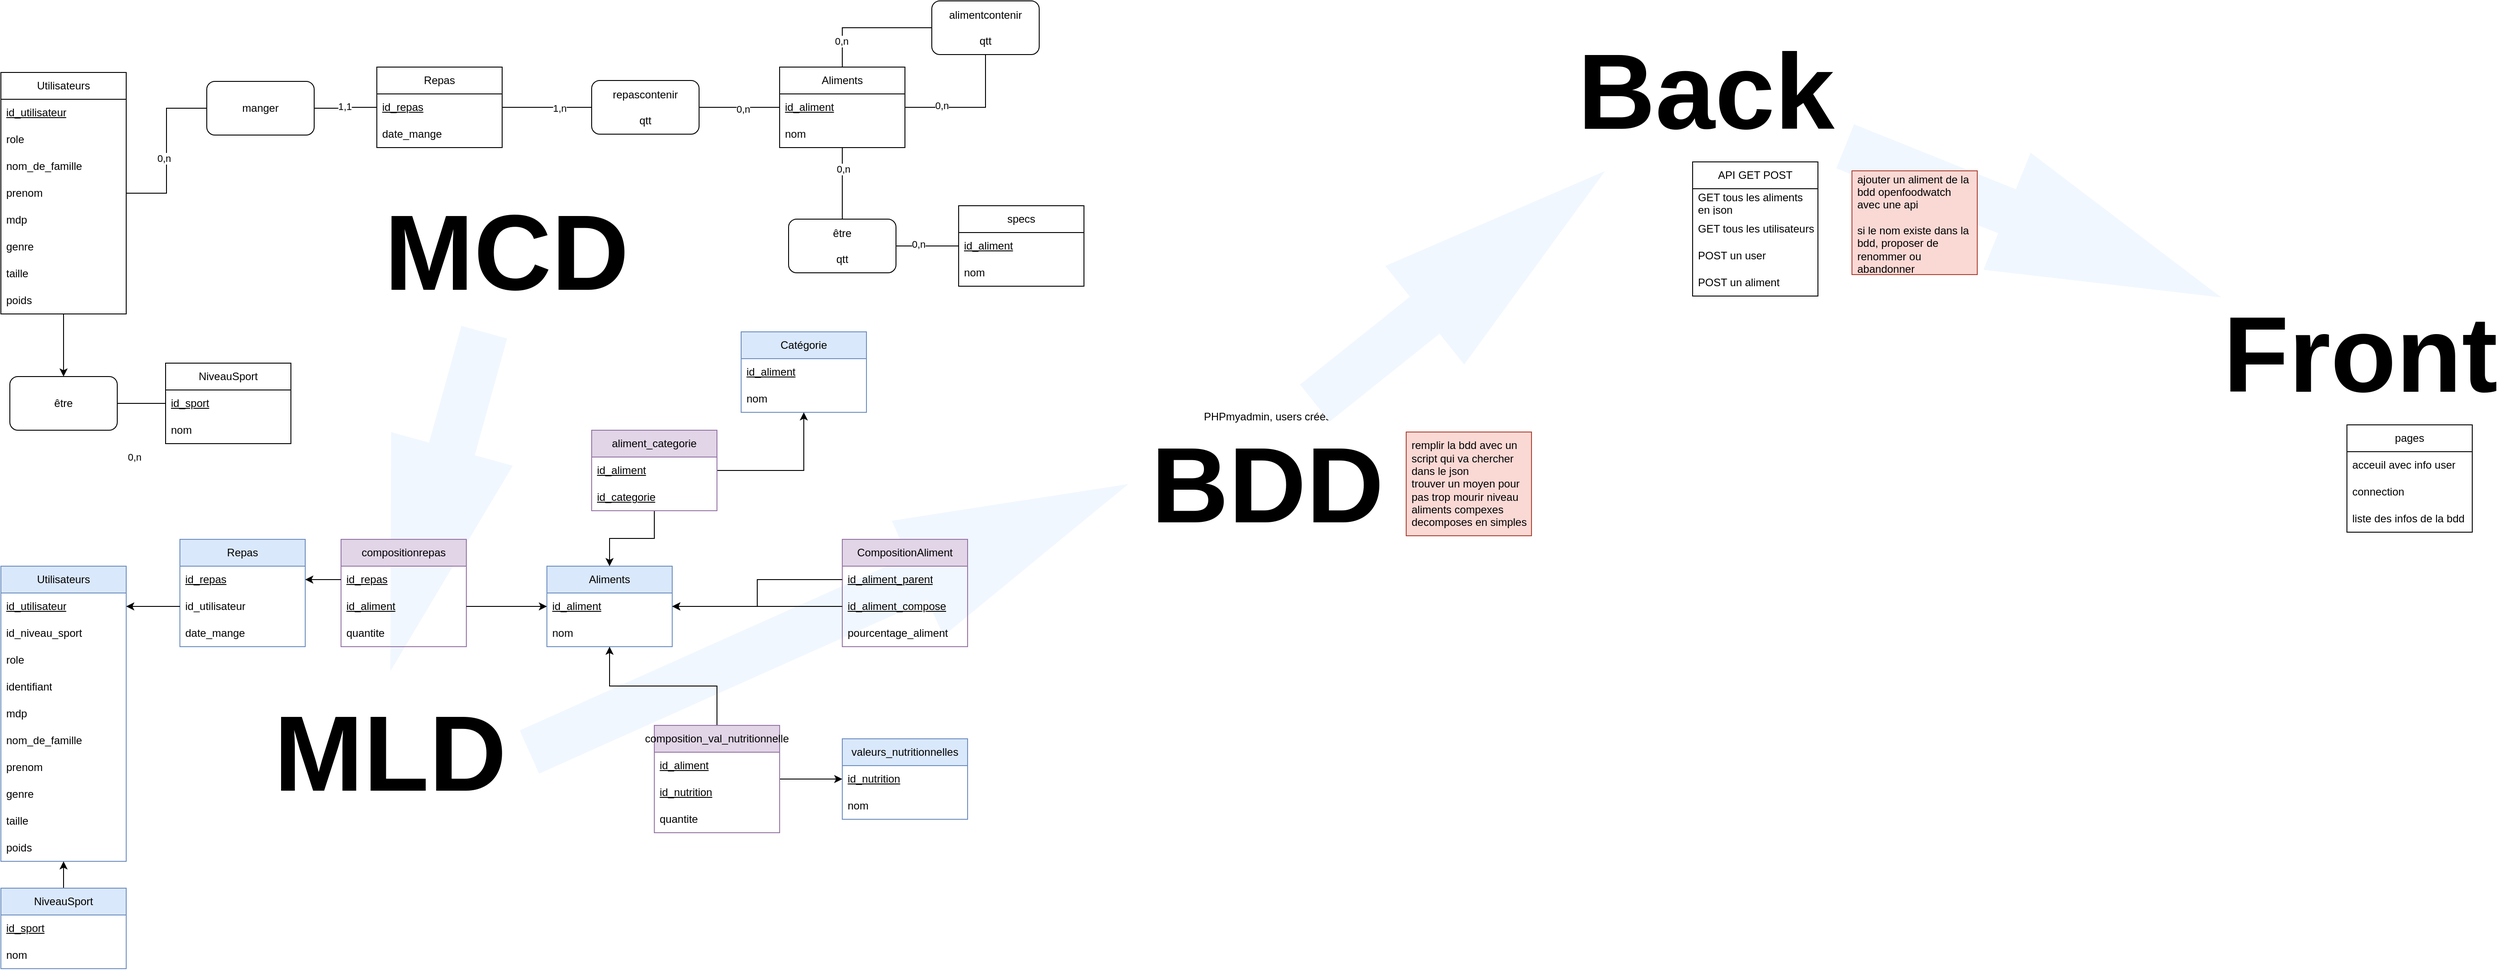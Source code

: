 <mxfile version="22.0.8" type="device">
  <diagram id="Z0xCGGKe95wPUNtXOjTv" name="Page-1">
    <mxGraphModel dx="4456" dy="3545" grid="1" gridSize="10" guides="1" tooltips="1" connect="1" arrows="1" fold="1" page="1" pageScale="1" pageWidth="827" pageHeight="1169" math="0" shadow="0">
      <root>
        <mxCell id="0" />
        <mxCell id="1" parent="0" />
        <mxCell id="43hOhWpeIWbEU6q7UN6R-8" value="" style="shape=flexArrow;endArrow=classic;html=1;rounded=0;width=52.941;endSize=85.635;fillColor=#F0F7FF;strokeColor=none;endWidth=87.128;" edge="1" parent="1" source="B8DAwCKZ7RdaNlvgtHEw-5" target="43hOhWpeIWbEU6q7UN6R-1">
          <mxGeometry width="50" height="50" relative="1" as="geometry">
            <mxPoint x="2230" y="-516" as="sourcePoint" />
            <mxPoint x="2555" y="-776" as="targetPoint" />
          </mxGeometry>
        </mxCell>
        <mxCell id="B8DAwCKZ7RdaNlvgtHEw-4" value="" style="shape=flexArrow;endArrow=classic;html=1;rounded=0;width=52.941;endSize=85.635;entryX=0;entryY=0.5;entryDx=0;entryDy=0;fillColor=#F0F7FF;strokeColor=none;endWidth=87.128;exitX=1;exitY=0.5;exitDx=0;exitDy=0;" parent="1" source="s5ShgJya0dwuhwNrG17C-187" target="B8DAwCKZ7RdaNlvgtHEw-1" edge="1">
          <mxGeometry width="50" height="50" relative="1" as="geometry">
            <mxPoint x="845" y="-530" as="sourcePoint" />
            <mxPoint x="740" y="-150" as="targetPoint" />
          </mxGeometry>
        </mxCell>
        <mxCell id="B8DAwCKZ7RdaNlvgtHEw-3" value="" style="shape=flexArrow;endArrow=classic;html=1;rounded=0;width=52.941;endSize=85.635;entryX=0.5;entryY=0;entryDx=0;entryDy=0;fillColor=#F0F7FF;strokeColor=none;endWidth=87.128;" parent="1" source="s5ShgJya0dwuhwNrG17C-185" target="s5ShgJya0dwuhwNrG17C-187" edge="1">
          <mxGeometry width="50" height="50" relative="1" as="geometry">
            <mxPoint x="1000" y="-630" as="sourcePoint" />
            <mxPoint x="1050" y="-680" as="targetPoint" />
          </mxGeometry>
        </mxCell>
        <mxCell id="s5ShgJya0dwuhwNrG17C-5" value="Aliments" style="swimlane;fontStyle=0;childLayout=stackLayout;horizontal=1;startSize=30;horizontalStack=0;resizeParent=1;resizeParentMax=0;resizeLast=0;collapsible=1;marginBottom=0;whiteSpace=wrap;html=1;fillColor=#dae8fc;strokeColor=#6c8ebf;" parent="1" vertex="1">
          <mxGeometry x="610" y="-508" width="140" height="90" as="geometry" />
        </mxCell>
        <mxCell id="s5ShgJya0dwuhwNrG17C-6" value="id_aliment" style="text;strokeColor=none;fillColor=none;align=left;verticalAlign=middle;spacingLeft=4;spacingRight=4;overflow=hidden;points=[[0,0.5],[1,0.5]];portConstraint=eastwest;rotatable=0;whiteSpace=wrap;html=1;fontStyle=4" parent="s5ShgJya0dwuhwNrG17C-5" vertex="1">
          <mxGeometry y="30" width="140" height="30" as="geometry" />
        </mxCell>
        <mxCell id="s5ShgJya0dwuhwNrG17C-9" value="nom" style="text;strokeColor=none;fillColor=none;align=left;verticalAlign=middle;spacingLeft=4;spacingRight=4;overflow=hidden;points=[[0,0.5],[1,0.5]];portConstraint=eastwest;rotatable=0;whiteSpace=wrap;html=1;" parent="s5ShgJya0dwuhwNrG17C-5" vertex="1">
          <mxGeometry y="60" width="140" height="30" as="geometry" />
        </mxCell>
        <mxCell id="s5ShgJya0dwuhwNrG17C-19" value="Utilisateurs" style="swimlane;fontStyle=0;childLayout=stackLayout;horizontal=1;startSize=30;horizontalStack=0;resizeParent=1;resizeParentMax=0;resizeLast=0;collapsible=1;marginBottom=0;whiteSpace=wrap;html=1;fillColor=#dae8fc;strokeColor=#6c8ebf;" parent="1" vertex="1">
          <mxGeometry y="-508" width="140" height="330" as="geometry" />
        </mxCell>
        <mxCell id="s5ShgJya0dwuhwNrG17C-20" value="id_utilisateur" style="text;strokeColor=none;fillColor=none;align=left;verticalAlign=middle;spacingLeft=4;spacingRight=4;overflow=hidden;points=[[0,0.5],[1,0.5]];portConstraint=eastwest;rotatable=0;whiteSpace=wrap;html=1;fontStyle=4" parent="s5ShgJya0dwuhwNrG17C-19" vertex="1">
          <mxGeometry y="30" width="140" height="30" as="geometry" />
        </mxCell>
        <mxCell id="s5ShgJya0dwuhwNrG17C-21" value="id_niveau_sport" style="text;strokeColor=none;fillColor=none;align=left;verticalAlign=middle;spacingLeft=4;spacingRight=4;overflow=hidden;points=[[0,0.5],[1,0.5]];portConstraint=eastwest;rotatable=0;whiteSpace=wrap;html=1;fontStyle=0" parent="s5ShgJya0dwuhwNrG17C-19" vertex="1">
          <mxGeometry y="60" width="140" height="30" as="geometry" />
        </mxCell>
        <mxCell id="B8DAwCKZ7RdaNlvgtHEw-14" value="role" style="text;strokeColor=none;fillColor=none;align=left;verticalAlign=middle;spacingLeft=4;spacingRight=4;overflow=hidden;points=[[0,0.5],[1,0.5]];portConstraint=eastwest;rotatable=0;whiteSpace=wrap;html=1;fontStyle=0" parent="s5ShgJya0dwuhwNrG17C-19" vertex="1">
          <mxGeometry y="90" width="140" height="30" as="geometry" />
        </mxCell>
        <mxCell id="B8DAwCKZ7RdaNlvgtHEw-15" value="identifiant" style="text;strokeColor=none;fillColor=none;align=left;verticalAlign=middle;spacingLeft=4;spacingRight=4;overflow=hidden;points=[[0,0.5],[1,0.5]];portConstraint=eastwest;rotatable=0;whiteSpace=wrap;html=1;fontStyle=0" parent="s5ShgJya0dwuhwNrG17C-19" vertex="1">
          <mxGeometry y="120" width="140" height="30" as="geometry" />
        </mxCell>
        <mxCell id="s5ShgJya0dwuhwNrG17C-24" value="mdp" style="text;strokeColor=none;fillColor=none;align=left;verticalAlign=middle;spacingLeft=4;spacingRight=4;overflow=hidden;points=[[0,0.5],[1,0.5]];portConstraint=eastwest;rotatable=0;whiteSpace=wrap;html=1;fontStyle=0" parent="s5ShgJya0dwuhwNrG17C-19" vertex="1">
          <mxGeometry y="150" width="140" height="30" as="geometry" />
        </mxCell>
        <mxCell id="s5ShgJya0dwuhwNrG17C-22" value="nom_de_famille" style="text;strokeColor=none;fillColor=none;align=left;verticalAlign=middle;spacingLeft=4;spacingRight=4;overflow=hidden;points=[[0,0.5],[1,0.5]];portConstraint=eastwest;rotatable=0;whiteSpace=wrap;html=1;fontStyle=0" parent="s5ShgJya0dwuhwNrG17C-19" vertex="1">
          <mxGeometry y="180" width="140" height="30" as="geometry" />
        </mxCell>
        <mxCell id="s5ShgJya0dwuhwNrG17C-23" value="prenom" style="text;strokeColor=none;fillColor=none;align=left;verticalAlign=middle;spacingLeft=4;spacingRight=4;overflow=hidden;points=[[0,0.5],[1,0.5]];portConstraint=eastwest;rotatable=0;whiteSpace=wrap;html=1;fontStyle=0" parent="s5ShgJya0dwuhwNrG17C-19" vertex="1">
          <mxGeometry y="210" width="140" height="30" as="geometry" />
        </mxCell>
        <mxCell id="s5ShgJya0dwuhwNrG17C-25" value="genre" style="text;strokeColor=none;fillColor=none;align=left;verticalAlign=middle;spacingLeft=4;spacingRight=4;overflow=hidden;points=[[0,0.5],[1,0.5]];portConstraint=eastwest;rotatable=0;whiteSpace=wrap;html=1;fontStyle=0" parent="s5ShgJya0dwuhwNrG17C-19" vertex="1">
          <mxGeometry y="240" width="140" height="30" as="geometry" />
        </mxCell>
        <mxCell id="s5ShgJya0dwuhwNrG17C-26" value="taille" style="text;strokeColor=none;fillColor=none;align=left;verticalAlign=middle;spacingLeft=4;spacingRight=4;overflow=hidden;points=[[0,0.5],[1,0.5]];portConstraint=eastwest;rotatable=0;whiteSpace=wrap;html=1;fontStyle=0" parent="s5ShgJya0dwuhwNrG17C-19" vertex="1">
          <mxGeometry y="270" width="140" height="30" as="geometry" />
        </mxCell>
        <mxCell id="s5ShgJya0dwuhwNrG17C-27" value="poids" style="text;strokeColor=none;fillColor=none;align=left;verticalAlign=middle;spacingLeft=4;spacingRight=4;overflow=hidden;points=[[0,0.5],[1,0.5]];portConstraint=eastwest;rotatable=0;whiteSpace=wrap;html=1;fontStyle=0" parent="s5ShgJya0dwuhwNrG17C-19" vertex="1">
          <mxGeometry y="300" width="140" height="30" as="geometry" />
        </mxCell>
        <mxCell id="s5ShgJya0dwuhwNrG17C-29" value="CompositionAliment" style="swimlane;fontStyle=0;childLayout=stackLayout;horizontal=1;startSize=30;horizontalStack=0;resizeParent=1;resizeParentMax=0;resizeLast=0;collapsible=1;marginBottom=0;whiteSpace=wrap;html=1;fillColor=#e1d5e7;strokeColor=#9673a6;" parent="1" vertex="1">
          <mxGeometry x="940" y="-538" width="140" height="120" as="geometry" />
        </mxCell>
        <mxCell id="s5ShgJya0dwuhwNrG17C-30" value="id_aliment_parent" style="text;strokeColor=none;fillColor=none;align=left;verticalAlign=middle;spacingLeft=4;spacingRight=4;overflow=hidden;points=[[0,0.5],[1,0.5]];portConstraint=eastwest;rotatable=0;whiteSpace=wrap;html=1;fontStyle=4" parent="s5ShgJya0dwuhwNrG17C-29" vertex="1">
          <mxGeometry y="30" width="140" height="30" as="geometry" />
        </mxCell>
        <mxCell id="s5ShgJya0dwuhwNrG17C-31" value="id_aliment_compose" style="text;strokeColor=none;fillColor=none;align=left;verticalAlign=middle;spacingLeft=4;spacingRight=4;overflow=hidden;points=[[0,0.5],[1,0.5]];portConstraint=eastwest;rotatable=0;whiteSpace=wrap;html=1;fontStyle=4" parent="s5ShgJya0dwuhwNrG17C-29" vertex="1">
          <mxGeometry y="60" width="140" height="30" as="geometry" />
        </mxCell>
        <mxCell id="s5ShgJya0dwuhwNrG17C-32" value="pourcentage_aliment" style="text;strokeColor=none;fillColor=none;align=left;verticalAlign=middle;spacingLeft=4;spacingRight=4;overflow=hidden;points=[[0,0.5],[1,0.5]];portConstraint=eastwest;rotatable=0;whiteSpace=wrap;html=1;fontStyle=0" parent="s5ShgJya0dwuhwNrG17C-29" vertex="1">
          <mxGeometry y="90" width="140" height="30" as="geometry" />
        </mxCell>
        <mxCell id="s5ShgJya0dwuhwNrG17C-33" style="edgeStyle=orthogonalEdgeStyle;rounded=0;orthogonalLoop=1;jettySize=auto;html=1;" parent="1" source="s5ShgJya0dwuhwNrG17C-31" target="s5ShgJya0dwuhwNrG17C-6" edge="1">
          <mxGeometry relative="1" as="geometry" />
        </mxCell>
        <mxCell id="s5ShgJya0dwuhwNrG17C-34" style="edgeStyle=orthogonalEdgeStyle;rounded=0;orthogonalLoop=1;jettySize=auto;html=1;" parent="1" source="s5ShgJya0dwuhwNrG17C-30" target="s5ShgJya0dwuhwNrG17C-6" edge="1">
          <mxGeometry relative="1" as="geometry" />
        </mxCell>
        <mxCell id="s5ShgJya0dwuhwNrG17C-35" value="Repas" style="swimlane;fontStyle=0;childLayout=stackLayout;horizontal=1;startSize=30;horizontalStack=0;resizeParent=1;resizeParentMax=0;resizeLast=0;collapsible=1;marginBottom=0;whiteSpace=wrap;html=1;fillColor=#dae8fc;strokeColor=#6c8ebf;" parent="1" vertex="1">
          <mxGeometry x="200" y="-538" width="140" height="120" as="geometry" />
        </mxCell>
        <mxCell id="s5ShgJya0dwuhwNrG17C-36" value="id_repas" style="text;strokeColor=none;fillColor=none;align=left;verticalAlign=middle;spacingLeft=4;spacingRight=4;overflow=hidden;points=[[0,0.5],[1,0.5]];portConstraint=eastwest;rotatable=0;whiteSpace=wrap;html=1;fontStyle=4" parent="s5ShgJya0dwuhwNrG17C-35" vertex="1">
          <mxGeometry y="30" width="140" height="30" as="geometry" />
        </mxCell>
        <mxCell id="s5ShgJya0dwuhwNrG17C-37" value="id_utilisateur" style="text;strokeColor=none;fillColor=none;align=left;verticalAlign=middle;spacingLeft=4;spacingRight=4;overflow=hidden;points=[[0,0.5],[1,0.5]];portConstraint=eastwest;rotatable=0;whiteSpace=wrap;html=1;fontStyle=0" parent="s5ShgJya0dwuhwNrG17C-35" vertex="1">
          <mxGeometry y="60" width="140" height="30" as="geometry" />
        </mxCell>
        <mxCell id="s5ShgJya0dwuhwNrG17C-38" value="date_mange" style="text;strokeColor=none;fillColor=none;align=left;verticalAlign=middle;spacingLeft=4;spacingRight=4;overflow=hidden;points=[[0,0.5],[1,0.5]];portConstraint=eastwest;rotatable=0;whiteSpace=wrap;html=1;fontStyle=0" parent="s5ShgJya0dwuhwNrG17C-35" vertex="1">
          <mxGeometry y="90" width="140" height="30" as="geometry" />
        </mxCell>
        <mxCell id="s5ShgJya0dwuhwNrG17C-40" style="edgeStyle=orthogonalEdgeStyle;rounded=0;orthogonalLoop=1;jettySize=auto;html=1;" parent="1" source="s5ShgJya0dwuhwNrG17C-37" target="s5ShgJya0dwuhwNrG17C-20" edge="1">
          <mxGeometry relative="1" as="geometry" />
        </mxCell>
        <mxCell id="s5ShgJya0dwuhwNrG17C-41" value="compositionrepas" style="swimlane;fontStyle=0;childLayout=stackLayout;horizontal=1;startSize=30;horizontalStack=0;resizeParent=1;resizeParentMax=0;resizeLast=0;collapsible=1;marginBottom=0;whiteSpace=wrap;html=1;fillColor=#e1d5e7;strokeColor=#9673a6;" parent="1" vertex="1">
          <mxGeometry x="380" y="-538" width="140" height="120" as="geometry" />
        </mxCell>
        <mxCell id="s5ShgJya0dwuhwNrG17C-42" value="id_repas" style="text;strokeColor=none;fillColor=none;align=left;verticalAlign=middle;spacingLeft=4;spacingRight=4;overflow=hidden;points=[[0,0.5],[1,0.5]];portConstraint=eastwest;rotatable=0;whiteSpace=wrap;html=1;fontStyle=4" parent="s5ShgJya0dwuhwNrG17C-41" vertex="1">
          <mxGeometry y="30" width="140" height="30" as="geometry" />
        </mxCell>
        <mxCell id="s5ShgJya0dwuhwNrG17C-43" value="id_aliment" style="text;strokeColor=none;fillColor=none;align=left;verticalAlign=middle;spacingLeft=4;spacingRight=4;overflow=hidden;points=[[0,0.5],[1,0.5]];portConstraint=eastwest;rotatable=0;whiteSpace=wrap;html=1;fontStyle=4" parent="s5ShgJya0dwuhwNrG17C-41" vertex="1">
          <mxGeometry y="60" width="140" height="30" as="geometry" />
        </mxCell>
        <mxCell id="s5ShgJya0dwuhwNrG17C-44" value="quantite" style="text;strokeColor=none;fillColor=none;align=left;verticalAlign=middle;spacingLeft=4;spacingRight=4;overflow=hidden;points=[[0,0.5],[1,0.5]];portConstraint=eastwest;rotatable=0;whiteSpace=wrap;html=1;fontStyle=0" parent="s5ShgJya0dwuhwNrG17C-41" vertex="1">
          <mxGeometry y="90" width="140" height="30" as="geometry" />
        </mxCell>
        <mxCell id="s5ShgJya0dwuhwNrG17C-45" style="edgeStyle=orthogonalEdgeStyle;rounded=0;orthogonalLoop=1;jettySize=auto;html=1;" parent="1" source="s5ShgJya0dwuhwNrG17C-42" target="s5ShgJya0dwuhwNrG17C-36" edge="1">
          <mxGeometry relative="1" as="geometry" />
        </mxCell>
        <mxCell id="s5ShgJya0dwuhwNrG17C-46" style="edgeStyle=orthogonalEdgeStyle;rounded=0;orthogonalLoop=1;jettySize=auto;html=1;" parent="1" source="s5ShgJya0dwuhwNrG17C-43" target="s5ShgJya0dwuhwNrG17C-6" edge="1">
          <mxGeometry relative="1" as="geometry" />
        </mxCell>
        <mxCell id="s5ShgJya0dwuhwNrG17C-201" style="edgeStyle=orthogonalEdgeStyle;rounded=0;orthogonalLoop=1;jettySize=auto;html=1;endArrow=none;endFill=0;" parent="1" source="s5ShgJya0dwuhwNrG17C-222" target="s5ShgJya0dwuhwNrG17C-200" edge="1">
          <mxGeometry relative="1" as="geometry">
            <mxPoint x="730" y="-681" as="sourcePoint" />
          </mxGeometry>
        </mxCell>
        <mxCell id="s5ShgJya0dwuhwNrG17C-205" value="0,n" style="edgeLabel;html=1;align=center;verticalAlign=middle;resizable=0;points=[];" parent="s5ShgJya0dwuhwNrG17C-201" vertex="1" connectable="0">
          <mxGeometry x="-0.417" y="1" relative="1" as="geometry">
            <mxPoint as="offset" />
          </mxGeometry>
        </mxCell>
        <mxCell id="s5ShgJya0dwuhwNrG17C-173" style="edgeStyle=orthogonalEdgeStyle;rounded=0;orthogonalLoop=1;jettySize=auto;html=1;endArrow=none;endFill=0;" parent="1" source="s5ShgJya0dwuhwNrG17C-137" target="s5ShgJya0dwuhwNrG17C-170" edge="1">
          <mxGeometry relative="1" as="geometry" />
        </mxCell>
        <mxCell id="s5ShgJya0dwuhwNrG17C-175" value="0,n" style="edgeLabel;html=1;align=center;verticalAlign=middle;resizable=0;points=[];" parent="s5ShgJya0dwuhwNrG17C-173" vertex="1" connectable="0">
          <mxGeometry x="-0.086" y="3" relative="1" as="geometry">
            <mxPoint as="offset" />
          </mxGeometry>
        </mxCell>
        <mxCell id="s5ShgJya0dwuhwNrG17C-288" style="edgeStyle=orthogonalEdgeStyle;rounded=0;orthogonalLoop=1;jettySize=auto;html=1;" parent="1" source="s5ShgJya0dwuhwNrG17C-137" target="s5ShgJya0dwuhwNrG17C-271" edge="1">
          <mxGeometry relative="1" as="geometry" />
        </mxCell>
        <mxCell id="s5ShgJya0dwuhwNrG17C-137" value="Utilisateurs" style="swimlane;fontStyle=0;childLayout=stackLayout;horizontal=1;startSize=30;horizontalStack=0;resizeParent=1;resizeParentMax=0;resizeLast=0;collapsible=1;marginBottom=0;whiteSpace=wrap;html=1;" parent="1" vertex="1">
          <mxGeometry y="-1060" width="140" height="270" as="geometry" />
        </mxCell>
        <mxCell id="s5ShgJya0dwuhwNrG17C-138" value="id_utilisateur" style="text;strokeColor=none;fillColor=none;align=left;verticalAlign=middle;spacingLeft=4;spacingRight=4;overflow=hidden;points=[[0,0.5],[1,0.5]];portConstraint=eastwest;rotatable=0;whiteSpace=wrap;html=1;fontStyle=4" parent="s5ShgJya0dwuhwNrG17C-137" vertex="1">
          <mxGeometry y="30" width="140" height="30" as="geometry" />
        </mxCell>
        <mxCell id="s5ShgJya0dwuhwNrG17C-139" value="role" style="text;strokeColor=none;fillColor=none;align=left;verticalAlign=middle;spacingLeft=4;spacingRight=4;overflow=hidden;points=[[0,0.5],[1,0.5]];portConstraint=eastwest;rotatable=0;whiteSpace=wrap;html=1;fontStyle=0" parent="s5ShgJya0dwuhwNrG17C-137" vertex="1">
          <mxGeometry y="60" width="140" height="30" as="geometry" />
        </mxCell>
        <mxCell id="s5ShgJya0dwuhwNrG17C-140" value="nom_de_famille" style="text;strokeColor=none;fillColor=none;align=left;verticalAlign=middle;spacingLeft=4;spacingRight=4;overflow=hidden;points=[[0,0.5],[1,0.5]];portConstraint=eastwest;rotatable=0;whiteSpace=wrap;html=1;fontStyle=0" parent="s5ShgJya0dwuhwNrG17C-137" vertex="1">
          <mxGeometry y="90" width="140" height="30" as="geometry" />
        </mxCell>
        <mxCell id="s5ShgJya0dwuhwNrG17C-141" value="prenom" style="text;strokeColor=none;fillColor=none;align=left;verticalAlign=middle;spacingLeft=4;spacingRight=4;overflow=hidden;points=[[0,0.5],[1,0.5]];portConstraint=eastwest;rotatable=0;whiteSpace=wrap;html=1;fontStyle=0" parent="s5ShgJya0dwuhwNrG17C-137" vertex="1">
          <mxGeometry y="120" width="140" height="30" as="geometry" />
        </mxCell>
        <mxCell id="s5ShgJya0dwuhwNrG17C-142" value="mdp" style="text;strokeColor=none;fillColor=none;align=left;verticalAlign=middle;spacingLeft=4;spacingRight=4;overflow=hidden;points=[[0,0.5],[1,0.5]];portConstraint=eastwest;rotatable=0;whiteSpace=wrap;html=1;fontStyle=0" parent="s5ShgJya0dwuhwNrG17C-137" vertex="1">
          <mxGeometry y="150" width="140" height="30" as="geometry" />
        </mxCell>
        <mxCell id="s5ShgJya0dwuhwNrG17C-143" value="genre" style="text;strokeColor=none;fillColor=none;align=left;verticalAlign=middle;spacingLeft=4;spacingRight=4;overflow=hidden;points=[[0,0.5],[1,0.5]];portConstraint=eastwest;rotatable=0;whiteSpace=wrap;html=1;fontStyle=0" parent="s5ShgJya0dwuhwNrG17C-137" vertex="1">
          <mxGeometry y="180" width="140" height="30" as="geometry" />
        </mxCell>
        <mxCell id="s5ShgJya0dwuhwNrG17C-144" value="taille" style="text;strokeColor=none;fillColor=none;align=left;verticalAlign=middle;spacingLeft=4;spacingRight=4;overflow=hidden;points=[[0,0.5],[1,0.5]];portConstraint=eastwest;rotatable=0;whiteSpace=wrap;html=1;fontStyle=0" parent="s5ShgJya0dwuhwNrG17C-137" vertex="1">
          <mxGeometry y="210" width="140" height="30" as="geometry" />
        </mxCell>
        <mxCell id="s5ShgJya0dwuhwNrG17C-145" value="poids" style="text;strokeColor=none;fillColor=none;align=left;verticalAlign=middle;spacingLeft=4;spacingRight=4;overflow=hidden;points=[[0,0.5],[1,0.5]];portConstraint=eastwest;rotatable=0;whiteSpace=wrap;html=1;fontStyle=0" parent="s5ShgJya0dwuhwNrG17C-137" vertex="1">
          <mxGeometry y="240" width="140" height="30" as="geometry" />
        </mxCell>
        <mxCell id="s5ShgJya0dwuhwNrG17C-181" style="edgeStyle=orthogonalEdgeStyle;rounded=0;orthogonalLoop=1;jettySize=auto;html=1;endArrow=none;endFill=0;" parent="1" source="s5ShgJya0dwuhwNrG17C-153" target="s5ShgJya0dwuhwNrG17C-164" edge="1">
          <mxGeometry relative="1" as="geometry" />
        </mxCell>
        <mxCell id="s5ShgJya0dwuhwNrG17C-182" value="1,n" style="edgeLabel;html=1;align=center;verticalAlign=middle;resizable=0;points=[];" parent="s5ShgJya0dwuhwNrG17C-181" vertex="1" connectable="0">
          <mxGeometry x="0.266" y="-1" relative="1" as="geometry">
            <mxPoint as="offset" />
          </mxGeometry>
        </mxCell>
        <mxCell id="s5ShgJya0dwuhwNrG17C-153" value="Repas" style="swimlane;fontStyle=0;childLayout=stackLayout;horizontal=1;startSize=30;horizontalStack=0;resizeParent=1;resizeParentMax=0;resizeLast=0;collapsible=1;marginBottom=0;whiteSpace=wrap;html=1;" parent="1" vertex="1">
          <mxGeometry x="420" y="-1066" width="140" height="90" as="geometry" />
        </mxCell>
        <mxCell id="s5ShgJya0dwuhwNrG17C-154" value="id_repas" style="text;strokeColor=none;fillColor=none;align=left;verticalAlign=middle;spacingLeft=4;spacingRight=4;overflow=hidden;points=[[0,0.5],[1,0.5]];portConstraint=eastwest;rotatable=0;whiteSpace=wrap;html=1;fontStyle=4" parent="s5ShgJya0dwuhwNrG17C-153" vertex="1">
          <mxGeometry y="30" width="140" height="30" as="geometry" />
        </mxCell>
        <mxCell id="s5ShgJya0dwuhwNrG17C-156" value="date_mange" style="text;strokeColor=none;fillColor=none;align=left;verticalAlign=middle;spacingLeft=4;spacingRight=4;overflow=hidden;points=[[0,0.5],[1,0.5]];portConstraint=eastwest;rotatable=0;whiteSpace=wrap;html=1;fontStyle=0" parent="s5ShgJya0dwuhwNrG17C-153" vertex="1">
          <mxGeometry y="60" width="140" height="30" as="geometry" />
        </mxCell>
        <mxCell id="s5ShgJya0dwuhwNrG17C-225" style="edgeStyle=orthogonalEdgeStyle;rounded=0;orthogonalLoop=1;jettySize=auto;html=1;endArrow=none;endFill=0;" parent="1" source="s5ShgJya0dwuhwNrG17C-164" target="s5ShgJya0dwuhwNrG17C-222" edge="1">
          <mxGeometry relative="1" as="geometry">
            <mxPoint x="900" y="-1021" as="targetPoint" />
          </mxGeometry>
        </mxCell>
        <mxCell id="s5ShgJya0dwuhwNrG17C-226" value="0,n" style="edgeLabel;html=1;align=center;verticalAlign=middle;resizable=0;points=[];" parent="s5ShgJya0dwuhwNrG17C-225" vertex="1" connectable="0">
          <mxGeometry x="0.084" y="-2" relative="1" as="geometry">
            <mxPoint as="offset" />
          </mxGeometry>
        </mxCell>
        <mxCell id="s5ShgJya0dwuhwNrG17C-164" value="repascontenir&lt;br&gt;&lt;br&gt;qtt" style="rounded=1;whiteSpace=wrap;html=1;" parent="1" vertex="1">
          <mxGeometry x="660" y="-1051" width="120" height="60" as="geometry" />
        </mxCell>
        <mxCell id="s5ShgJya0dwuhwNrG17C-174" style="edgeStyle=orthogonalEdgeStyle;rounded=0;orthogonalLoop=1;jettySize=auto;html=1;endArrow=none;endFill=0;" parent="1" source="s5ShgJya0dwuhwNrG17C-170" target="s5ShgJya0dwuhwNrG17C-153" edge="1">
          <mxGeometry relative="1" as="geometry" />
        </mxCell>
        <mxCell id="s5ShgJya0dwuhwNrG17C-176" value="1,1" style="edgeLabel;html=1;align=center;verticalAlign=middle;resizable=0;points=[];" parent="s5ShgJya0dwuhwNrG17C-174" vertex="1" connectable="0">
          <mxGeometry x="-0.051" y="2" relative="1" as="geometry">
            <mxPoint as="offset" />
          </mxGeometry>
        </mxCell>
        <mxCell id="s5ShgJya0dwuhwNrG17C-170" value="manger" style="rounded=1;whiteSpace=wrap;html=1;" parent="1" vertex="1">
          <mxGeometry x="230" y="-1050" width="120" height="60" as="geometry" />
        </mxCell>
        <mxCell id="s5ShgJya0dwuhwNrG17C-185" value="&lt;b&gt;&lt;font style=&quot;font-size: 120px;&quot;&gt;MCD&lt;/font&gt;&lt;/b&gt;" style="text;html=1;strokeColor=none;fillColor=none;align=center;verticalAlign=middle;whiteSpace=wrap;rounded=0;" parent="1" vertex="1">
          <mxGeometry x="410" y="-950" width="310" height="180" as="geometry" />
        </mxCell>
        <mxCell id="s5ShgJya0dwuhwNrG17C-187" value="&lt;b&gt;&lt;font style=&quot;font-size: 120px;&quot;&gt;MLD&lt;/font&gt;&lt;/b&gt;" style="text;html=1;strokeColor=none;fillColor=none;align=center;verticalAlign=middle;whiteSpace=wrap;rounded=0;" parent="1" vertex="1">
          <mxGeometry x="280" y="-390" width="310" height="180" as="geometry" />
        </mxCell>
        <mxCell id="s5ShgJya0dwuhwNrG17C-194" value="specs" style="swimlane;fontStyle=0;childLayout=stackLayout;horizontal=1;startSize=30;horizontalStack=0;resizeParent=1;resizeParentMax=0;resizeLast=0;collapsible=1;marginBottom=0;whiteSpace=wrap;html=1;" parent="1" vertex="1">
          <mxGeometry x="1070" y="-911" width="140" height="90" as="geometry" />
        </mxCell>
        <mxCell id="s5ShgJya0dwuhwNrG17C-195" value="id_aliment" style="text;strokeColor=none;fillColor=none;align=left;verticalAlign=middle;spacingLeft=4;spacingRight=4;overflow=hidden;points=[[0,0.5],[1,0.5]];portConstraint=eastwest;rotatable=0;whiteSpace=wrap;html=1;fontStyle=4" parent="s5ShgJya0dwuhwNrG17C-194" vertex="1">
          <mxGeometry y="30" width="140" height="30" as="geometry" />
        </mxCell>
        <mxCell id="s5ShgJya0dwuhwNrG17C-196" value="nom" style="text;strokeColor=none;fillColor=none;align=left;verticalAlign=middle;spacingLeft=4;spacingRight=4;overflow=hidden;points=[[0,0.5],[1,0.5]];portConstraint=eastwest;rotatable=0;whiteSpace=wrap;html=1;" parent="s5ShgJya0dwuhwNrG17C-194" vertex="1">
          <mxGeometry y="60" width="140" height="30" as="geometry" />
        </mxCell>
        <mxCell id="s5ShgJya0dwuhwNrG17C-203" style="edgeStyle=orthogonalEdgeStyle;rounded=0;orthogonalLoop=1;jettySize=auto;html=1;endArrow=none;endFill=0;" parent="1" source="s5ShgJya0dwuhwNrG17C-200" target="s5ShgJya0dwuhwNrG17C-194" edge="1">
          <mxGeometry relative="1" as="geometry" />
        </mxCell>
        <mxCell id="s5ShgJya0dwuhwNrG17C-204" value="0,n" style="edgeLabel;html=1;align=center;verticalAlign=middle;resizable=0;points=[];" parent="s5ShgJya0dwuhwNrG17C-203" vertex="1" connectable="0">
          <mxGeometry x="-0.296" y="2" relative="1" as="geometry">
            <mxPoint as="offset" />
          </mxGeometry>
        </mxCell>
        <mxCell id="s5ShgJya0dwuhwNrG17C-200" value="être&lt;br&gt;&lt;br&gt;qtt" style="rounded=1;whiteSpace=wrap;html=1;" parent="1" vertex="1">
          <mxGeometry x="880" y="-896" width="120" height="60" as="geometry" />
        </mxCell>
        <mxCell id="s5ShgJya0dwuhwNrG17C-206" style="edgeStyle=orthogonalEdgeStyle;rounded=0;orthogonalLoop=1;jettySize=auto;html=1;endArrow=none;endFill=0;" parent="1" source="s5ShgJya0dwuhwNrG17C-222" target="s5ShgJya0dwuhwNrG17C-215" edge="1">
          <mxGeometry relative="1" as="geometry" />
        </mxCell>
        <mxCell id="s5ShgJya0dwuhwNrG17C-207" value="0,n" style="edgeLabel;html=1;align=center;verticalAlign=middle;resizable=0;points=[];" parent="s5ShgJya0dwuhwNrG17C-206" vertex="1" connectable="0">
          <mxGeometry x="-0.454" y="2" relative="1" as="geometry">
            <mxPoint as="offset" />
          </mxGeometry>
        </mxCell>
        <mxCell id="s5ShgJya0dwuhwNrG17C-213" style="edgeStyle=orthogonalEdgeStyle;rounded=0;orthogonalLoop=1;jettySize=auto;html=1;endArrow=none;endFill=0;" parent="1" source="s5ShgJya0dwuhwNrG17C-215" target="s5ShgJya0dwuhwNrG17C-222" edge="1">
          <mxGeometry relative="1" as="geometry" />
        </mxCell>
        <mxCell id="s5ShgJya0dwuhwNrG17C-214" value="0,n" style="edgeLabel;html=1;align=center;verticalAlign=middle;resizable=0;points=[];" parent="s5ShgJya0dwuhwNrG17C-213" vertex="1" connectable="0">
          <mxGeometry x="0.598" y="-1" relative="1" as="geometry">
            <mxPoint as="offset" />
          </mxGeometry>
        </mxCell>
        <mxCell id="s5ShgJya0dwuhwNrG17C-215" value="alimentcontenir&lt;br&gt;&lt;br&gt;qtt" style="rounded=1;whiteSpace=wrap;html=1;" parent="1" vertex="1">
          <mxGeometry x="1040" y="-1140" width="120" height="60" as="geometry" />
        </mxCell>
        <mxCell id="s5ShgJya0dwuhwNrG17C-222" value="Aliments" style="swimlane;fontStyle=0;childLayout=stackLayout;horizontal=1;startSize=30;horizontalStack=0;resizeParent=1;resizeParentMax=0;resizeLast=0;collapsible=1;marginBottom=0;whiteSpace=wrap;html=1;" parent="1" vertex="1">
          <mxGeometry x="870" y="-1066" width="140" height="90" as="geometry" />
        </mxCell>
        <mxCell id="s5ShgJya0dwuhwNrG17C-235" value="id_aliment" style="text;strokeColor=none;fillColor=none;align=left;verticalAlign=middle;spacingLeft=4;spacingRight=4;overflow=hidden;points=[[0,0.5],[1,0.5]];portConstraint=eastwest;rotatable=0;whiteSpace=wrap;html=1;fontStyle=4" parent="s5ShgJya0dwuhwNrG17C-222" vertex="1">
          <mxGeometry y="30" width="140" height="30" as="geometry" />
        </mxCell>
        <mxCell id="s5ShgJya0dwuhwNrG17C-236" value="nom" style="text;strokeColor=none;fillColor=none;align=left;verticalAlign=middle;spacingLeft=4;spacingRight=4;overflow=hidden;points=[[0,0.5],[1,0.5]];portConstraint=eastwest;rotatable=0;whiteSpace=wrap;html=1;" parent="s5ShgJya0dwuhwNrG17C-222" vertex="1">
          <mxGeometry y="60" width="140" height="30" as="geometry" />
        </mxCell>
        <mxCell id="s5ShgJya0dwuhwNrG17C-266" value="NiveauSport" style="swimlane;fontStyle=0;childLayout=stackLayout;horizontal=1;startSize=30;horizontalStack=0;resizeParent=1;resizeParentMax=0;resizeLast=0;collapsible=1;marginBottom=0;whiteSpace=wrap;html=1;" parent="1" vertex="1">
          <mxGeometry x="184" y="-735" width="140" height="90" as="geometry" />
        </mxCell>
        <mxCell id="s5ShgJya0dwuhwNrG17C-267" value="id_sport" style="text;strokeColor=none;fillColor=none;align=left;verticalAlign=middle;spacingLeft=4;spacingRight=4;overflow=hidden;points=[[0,0.5],[1,0.5]];portConstraint=eastwest;rotatable=0;whiteSpace=wrap;html=1;fontStyle=4" parent="s5ShgJya0dwuhwNrG17C-266" vertex="1">
          <mxGeometry y="30" width="140" height="30" as="geometry" />
        </mxCell>
        <mxCell id="s5ShgJya0dwuhwNrG17C-268" value="nom" style="text;strokeColor=none;fillColor=none;align=left;verticalAlign=middle;spacingLeft=4;spacingRight=4;overflow=hidden;points=[[0,0.5],[1,0.5]];portConstraint=eastwest;rotatable=0;whiteSpace=wrap;html=1;" parent="s5ShgJya0dwuhwNrG17C-266" vertex="1">
          <mxGeometry y="60" width="140" height="30" as="geometry" />
        </mxCell>
        <mxCell id="s5ShgJya0dwuhwNrG17C-269" style="edgeStyle=orthogonalEdgeStyle;rounded=0;orthogonalLoop=1;jettySize=auto;html=1;endArrow=none;endFill=0;" parent="1" source="s5ShgJya0dwuhwNrG17C-271" target="s5ShgJya0dwuhwNrG17C-266" edge="1">
          <mxGeometry relative="1" as="geometry" />
        </mxCell>
        <mxCell id="s5ShgJya0dwuhwNrG17C-270" value="0,n" style="edgeLabel;html=1;align=center;verticalAlign=middle;resizable=0;points=[];" parent="s5ShgJya0dwuhwNrG17C-269" vertex="1" connectable="0">
          <mxGeometry x="-0.296" y="2" relative="1" as="geometry">
            <mxPoint y="62" as="offset" />
          </mxGeometry>
        </mxCell>
        <mxCell id="s5ShgJya0dwuhwNrG17C-271" value="être" style="rounded=1;whiteSpace=wrap;html=1;" parent="1" vertex="1">
          <mxGeometry x="10.0" y="-720" width="120" height="60" as="geometry" />
        </mxCell>
        <mxCell id="s5ShgJya0dwuhwNrG17C-277" style="edgeStyle=orthogonalEdgeStyle;rounded=0;orthogonalLoop=1;jettySize=auto;html=1;" parent="1" source="s5ShgJya0dwuhwNrG17C-274" target="s5ShgJya0dwuhwNrG17C-19" edge="1">
          <mxGeometry relative="1" as="geometry" />
        </mxCell>
        <mxCell id="s5ShgJya0dwuhwNrG17C-274" value="NiveauSport" style="swimlane;fontStyle=0;childLayout=stackLayout;horizontal=1;startSize=30;horizontalStack=0;resizeParent=1;resizeParentMax=0;resizeLast=0;collapsible=1;marginBottom=0;whiteSpace=wrap;html=1;fillColor=#dae8fc;strokeColor=#6c8ebf;" parent="1" vertex="1">
          <mxGeometry y="-148" width="140" height="90" as="geometry" />
        </mxCell>
        <mxCell id="s5ShgJya0dwuhwNrG17C-275" value="id_sport" style="text;strokeColor=none;fillColor=none;align=left;verticalAlign=middle;spacingLeft=4;spacingRight=4;overflow=hidden;points=[[0,0.5],[1,0.5]];portConstraint=eastwest;rotatable=0;whiteSpace=wrap;html=1;fontStyle=4" parent="s5ShgJya0dwuhwNrG17C-274" vertex="1">
          <mxGeometry y="30" width="140" height="30" as="geometry" />
        </mxCell>
        <mxCell id="s5ShgJya0dwuhwNrG17C-276" value="nom" style="text;strokeColor=none;fillColor=none;align=left;verticalAlign=middle;spacingLeft=4;spacingRight=4;overflow=hidden;points=[[0,0.5],[1,0.5]];portConstraint=eastwest;rotatable=0;whiteSpace=wrap;html=1;" parent="s5ShgJya0dwuhwNrG17C-274" vertex="1">
          <mxGeometry y="60" width="140" height="30" as="geometry" />
        </mxCell>
        <mxCell id="s5ShgJya0dwuhwNrG17C-278" value="valeurs_nutritionnelles" style="swimlane;fontStyle=0;childLayout=stackLayout;horizontal=1;startSize=30;horizontalStack=0;resizeParent=1;resizeParentMax=0;resizeLast=0;collapsible=1;marginBottom=0;whiteSpace=wrap;html=1;fillColor=#dae8fc;strokeColor=#6c8ebf;" parent="1" vertex="1">
          <mxGeometry x="940" y="-315" width="140" height="90" as="geometry" />
        </mxCell>
        <mxCell id="s5ShgJya0dwuhwNrG17C-279" value="id_nutrition" style="text;strokeColor=none;fillColor=none;align=left;verticalAlign=middle;spacingLeft=4;spacingRight=4;overflow=hidden;points=[[0,0.5],[1,0.5]];portConstraint=eastwest;rotatable=0;whiteSpace=wrap;html=1;fontStyle=4" parent="s5ShgJya0dwuhwNrG17C-278" vertex="1">
          <mxGeometry y="30" width="140" height="30" as="geometry" />
        </mxCell>
        <mxCell id="s5ShgJya0dwuhwNrG17C-280" value="nom" style="text;strokeColor=none;fillColor=none;align=left;verticalAlign=middle;spacingLeft=4;spacingRight=4;overflow=hidden;points=[[0,0.5],[1,0.5]];portConstraint=eastwest;rotatable=0;whiteSpace=wrap;html=1;" parent="s5ShgJya0dwuhwNrG17C-278" vertex="1">
          <mxGeometry y="60" width="140" height="30" as="geometry" />
        </mxCell>
        <mxCell id="s5ShgJya0dwuhwNrG17C-286" style="edgeStyle=orthogonalEdgeStyle;rounded=0;orthogonalLoop=1;jettySize=auto;html=1;" parent="1" source="s5ShgJya0dwuhwNrG17C-281" target="s5ShgJya0dwuhwNrG17C-278" edge="1">
          <mxGeometry relative="1" as="geometry" />
        </mxCell>
        <mxCell id="s5ShgJya0dwuhwNrG17C-287" style="edgeStyle=orthogonalEdgeStyle;rounded=0;orthogonalLoop=1;jettySize=auto;html=1;" parent="1" source="s5ShgJya0dwuhwNrG17C-281" target="s5ShgJya0dwuhwNrG17C-5" edge="1">
          <mxGeometry relative="1" as="geometry" />
        </mxCell>
        <mxCell id="s5ShgJya0dwuhwNrG17C-281" value="composition_val_nutritionnelle" style="swimlane;fontStyle=0;childLayout=stackLayout;horizontal=1;startSize=30;horizontalStack=0;resizeParent=1;resizeParentMax=0;resizeLast=0;collapsible=1;marginBottom=0;whiteSpace=wrap;html=1;fillColor=#e1d5e7;strokeColor=#9673a6;" parent="1" vertex="1">
          <mxGeometry x="730" y="-330" width="140" height="120" as="geometry" />
        </mxCell>
        <mxCell id="s5ShgJya0dwuhwNrG17C-283" value="id_aliment" style="text;strokeColor=none;fillColor=none;align=left;verticalAlign=middle;spacingLeft=4;spacingRight=4;overflow=hidden;points=[[0,0.5],[1,0.5]];portConstraint=eastwest;rotatable=0;whiteSpace=wrap;html=1;fontStyle=4" parent="s5ShgJya0dwuhwNrG17C-281" vertex="1">
          <mxGeometry y="30" width="140" height="30" as="geometry" />
        </mxCell>
        <mxCell id="s5ShgJya0dwuhwNrG17C-282" value="id_nutrition" style="text;strokeColor=none;fillColor=none;align=left;verticalAlign=middle;spacingLeft=4;spacingRight=4;overflow=hidden;points=[[0,0.5],[1,0.5]];portConstraint=eastwest;rotatable=0;whiteSpace=wrap;html=1;fontStyle=4" parent="s5ShgJya0dwuhwNrG17C-281" vertex="1">
          <mxGeometry y="60" width="140" height="30" as="geometry" />
        </mxCell>
        <mxCell id="s5ShgJya0dwuhwNrG17C-284" value="quantite" style="text;strokeColor=none;fillColor=none;align=left;verticalAlign=middle;spacingLeft=4;spacingRight=4;overflow=hidden;points=[[0,0.5],[1,0.5]];portConstraint=eastwest;rotatable=0;whiteSpace=wrap;html=1;fontStyle=0" parent="s5ShgJya0dwuhwNrG17C-281" vertex="1">
          <mxGeometry y="90" width="140" height="30" as="geometry" />
        </mxCell>
        <mxCell id="B8DAwCKZ7RdaNlvgtHEw-1" value="&lt;b&gt;&lt;font style=&quot;font-size: 120px;&quot;&gt;BDD&lt;/font&gt;&lt;/b&gt;" style="text;html=1;strokeColor=none;fillColor=none;align=center;verticalAlign=middle;whiteSpace=wrap;rounded=0;" parent="1" vertex="1">
          <mxGeometry x="1260" y="-690" width="310" height="180" as="geometry" />
        </mxCell>
        <mxCell id="B8DAwCKZ7RdaNlvgtHEw-2" value="PHPmyadmin, users créés" style="text;html=1;strokeColor=none;fillColor=none;align=center;verticalAlign=middle;whiteSpace=wrap;rounded=0;" parent="1" vertex="1">
          <mxGeometry x="1310" y="-690" width="210" height="30" as="geometry" />
        </mxCell>
        <mxCell id="B8DAwCKZ7RdaNlvgtHEw-5" value="&lt;b&gt;&lt;font style=&quot;font-size: 120px;&quot;&gt;Back&lt;/font&gt;&lt;/b&gt;" style="text;html=1;strokeColor=none;fillColor=none;align=center;verticalAlign=middle;whiteSpace=wrap;rounded=0;" parent="1" vertex="1">
          <mxGeometry x="1750" y="-1130" width="310" height="180" as="geometry" />
        </mxCell>
        <mxCell id="B8DAwCKZ7RdaNlvgtHEw-6" value="" style="shape=flexArrow;endArrow=classic;html=1;rounded=0;width=52.941;endSize=85.635;fillColor=#F0F7FF;strokeColor=none;endWidth=87.128;exitX=0.75;exitY=0;exitDx=0;exitDy=0;" parent="1" source="B8DAwCKZ7RdaNlvgtHEw-2" target="B8DAwCKZ7RdaNlvgtHEw-5" edge="1">
          <mxGeometry width="50" height="50" relative="1" as="geometry">
            <mxPoint x="1580" y="-620" as="sourcePoint" />
            <mxPoint x="2250" y="-920" as="targetPoint" />
          </mxGeometry>
        </mxCell>
        <mxCell id="B8DAwCKZ7RdaNlvgtHEw-9" value="API GET POST" style="swimlane;fontStyle=0;childLayout=stackLayout;horizontal=1;startSize=30;horizontalStack=0;resizeParent=1;resizeParentMax=0;resizeLast=0;collapsible=1;marginBottom=0;whiteSpace=wrap;html=1;" parent="1" vertex="1">
          <mxGeometry x="1890" y="-960" width="140" height="150" as="geometry" />
        </mxCell>
        <mxCell id="B8DAwCKZ7RdaNlvgtHEw-10" value="GET tous les aliments en json" style="text;strokeColor=none;fillColor=none;align=left;verticalAlign=middle;spacingLeft=4;spacingRight=4;overflow=hidden;points=[[0,0.5],[1,0.5]];portConstraint=eastwest;rotatable=0;whiteSpace=wrap;html=1;" parent="B8DAwCKZ7RdaNlvgtHEw-9" vertex="1">
          <mxGeometry y="30" width="140" height="30" as="geometry" />
        </mxCell>
        <mxCell id="B8DAwCKZ7RdaNlvgtHEw-11" value="GET tous les utilisateurs" style="text;strokeColor=none;fillColor=none;align=left;verticalAlign=middle;spacingLeft=4;spacingRight=4;overflow=hidden;points=[[0,0.5],[1,0.5]];portConstraint=eastwest;rotatable=0;whiteSpace=wrap;html=1;" parent="B8DAwCKZ7RdaNlvgtHEw-9" vertex="1">
          <mxGeometry y="60" width="140" height="30" as="geometry" />
        </mxCell>
        <mxCell id="B8DAwCKZ7RdaNlvgtHEw-12" value="POST un user" style="text;strokeColor=none;fillColor=none;align=left;verticalAlign=middle;spacingLeft=4;spacingRight=4;overflow=hidden;points=[[0,0.5],[1,0.5]];portConstraint=eastwest;rotatable=0;whiteSpace=wrap;html=1;" parent="B8DAwCKZ7RdaNlvgtHEw-9" vertex="1">
          <mxGeometry y="90" width="140" height="30" as="geometry" />
        </mxCell>
        <mxCell id="B8DAwCKZ7RdaNlvgtHEw-13" value="POST un aliment" style="text;strokeColor=none;fillColor=none;align=left;verticalAlign=middle;spacingLeft=4;spacingRight=4;overflow=hidden;points=[[0,0.5],[1,0.5]];portConstraint=eastwest;rotatable=0;whiteSpace=wrap;html=1;" parent="B8DAwCKZ7RdaNlvgtHEw-9" vertex="1">
          <mxGeometry y="120" width="140" height="30" as="geometry" />
        </mxCell>
        <mxCell id="B8DAwCKZ7RdaNlvgtHEw-16" value="Catégorie" style="swimlane;fontStyle=0;childLayout=stackLayout;horizontal=1;startSize=30;horizontalStack=0;resizeParent=1;resizeParentMax=0;resizeLast=0;collapsible=1;marginBottom=0;whiteSpace=wrap;html=1;fillColor=#dae8fc;strokeColor=#6c8ebf;" parent="1" vertex="1">
          <mxGeometry x="827" y="-770" width="140" height="90" as="geometry" />
        </mxCell>
        <mxCell id="B8DAwCKZ7RdaNlvgtHEw-17" value="id_aliment" style="text;strokeColor=none;fillColor=none;align=left;verticalAlign=middle;spacingLeft=4;spacingRight=4;overflow=hidden;points=[[0,0.5],[1,0.5]];portConstraint=eastwest;rotatable=0;whiteSpace=wrap;html=1;fontStyle=4" parent="B8DAwCKZ7RdaNlvgtHEw-16" vertex="1">
          <mxGeometry y="30" width="140" height="30" as="geometry" />
        </mxCell>
        <mxCell id="B8DAwCKZ7RdaNlvgtHEw-18" value="nom" style="text;strokeColor=none;fillColor=none;align=left;verticalAlign=middle;spacingLeft=4;spacingRight=4;overflow=hidden;points=[[0,0.5],[1,0.5]];portConstraint=eastwest;rotatable=0;whiteSpace=wrap;html=1;" parent="B8DAwCKZ7RdaNlvgtHEw-16" vertex="1">
          <mxGeometry y="60" width="140" height="30" as="geometry" />
        </mxCell>
        <mxCell id="B8DAwCKZ7RdaNlvgtHEw-23" style="edgeStyle=orthogonalEdgeStyle;rounded=0;orthogonalLoop=1;jettySize=auto;html=1;" parent="1" source="B8DAwCKZ7RdaNlvgtHEw-19" target="s5ShgJya0dwuhwNrG17C-5" edge="1">
          <mxGeometry relative="1" as="geometry" />
        </mxCell>
        <mxCell id="B8DAwCKZ7RdaNlvgtHEw-24" style="edgeStyle=orthogonalEdgeStyle;rounded=0;orthogonalLoop=1;jettySize=auto;html=1;" parent="1" source="B8DAwCKZ7RdaNlvgtHEw-19" target="B8DAwCKZ7RdaNlvgtHEw-16" edge="1">
          <mxGeometry relative="1" as="geometry" />
        </mxCell>
        <mxCell id="B8DAwCKZ7RdaNlvgtHEw-19" value="aliment_categorie" style="swimlane;fontStyle=0;childLayout=stackLayout;horizontal=1;startSize=30;horizontalStack=0;resizeParent=1;resizeParentMax=0;resizeLast=0;collapsible=1;marginBottom=0;whiteSpace=wrap;html=1;fillColor=#e1d5e7;strokeColor=#9673a6;" parent="1" vertex="1">
          <mxGeometry x="660" y="-660" width="140" height="90" as="geometry" />
        </mxCell>
        <mxCell id="B8DAwCKZ7RdaNlvgtHEw-20" value="id_aliment" style="text;strokeColor=none;fillColor=none;align=left;verticalAlign=middle;spacingLeft=4;spacingRight=4;overflow=hidden;points=[[0,0.5],[1,0.5]];portConstraint=eastwest;rotatable=0;whiteSpace=wrap;html=1;fontStyle=4" parent="B8DAwCKZ7RdaNlvgtHEw-19" vertex="1">
          <mxGeometry y="30" width="140" height="30" as="geometry" />
        </mxCell>
        <mxCell id="B8DAwCKZ7RdaNlvgtHEw-21" value="id_categorie" style="text;strokeColor=none;fillColor=none;align=left;verticalAlign=middle;spacingLeft=4;spacingRight=4;overflow=hidden;points=[[0,0.5],[1,0.5]];portConstraint=eastwest;rotatable=0;whiteSpace=wrap;html=1;fontStyle=4" parent="B8DAwCKZ7RdaNlvgtHEw-19" vertex="1">
          <mxGeometry y="60" width="140" height="30" as="geometry" />
        </mxCell>
        <mxCell id="B8DAwCKZ7RdaNlvgtHEw-25" value="ajouter un aliment de la bdd openfoodwatch avec une api&lt;br&gt;&lt;br&gt;si le nom existe dans la bdd, proposer de renommer ou abandonner" style="text;strokeColor=#ae4132;fillColor=#fad9d5;align=left;verticalAlign=middle;spacingLeft=4;spacingRight=4;overflow=hidden;points=[[0,0.5],[1,0.5]];portConstraint=eastwest;rotatable=0;whiteSpace=wrap;html=1;" parent="1" vertex="1">
          <mxGeometry x="2068" y="-950" width="140" height="116" as="geometry" />
        </mxCell>
        <mxCell id="B8DAwCKZ7RdaNlvgtHEw-26" value="remplir la bdd avec un script qui va chercher dans le json&lt;br&gt;trouver un moyen pour pas trop mourir niveau aliments compexes decomposes en simples" style="text;strokeColor=#ae4132;fillColor=#fad9d5;align=left;verticalAlign=middle;spacingLeft=4;spacingRight=4;overflow=hidden;points=[[0,0.5],[1,0.5]];portConstraint=eastwest;rotatable=0;whiteSpace=wrap;html=1;" parent="1" vertex="1">
          <mxGeometry x="1570" y="-658" width="140" height="116" as="geometry" />
        </mxCell>
        <mxCell id="43hOhWpeIWbEU6q7UN6R-1" value="&lt;b&gt;&lt;font style=&quot;font-size: 120px;&quot;&gt;Front&lt;/font&gt;&lt;/b&gt;" style="text;html=1;strokeColor=none;fillColor=none;align=center;verticalAlign=middle;whiteSpace=wrap;rounded=0;" vertex="1" parent="1">
          <mxGeometry x="2481" y="-836" width="310" height="180" as="geometry" />
        </mxCell>
        <mxCell id="43hOhWpeIWbEU6q7UN6R-2" value="pages" style="swimlane;fontStyle=0;childLayout=stackLayout;horizontal=1;startSize=30;horizontalStack=0;resizeParent=1;resizeParentMax=0;resizeLast=0;collapsible=1;marginBottom=0;whiteSpace=wrap;html=1;" vertex="1" parent="1">
          <mxGeometry x="2621" y="-666" width="140" height="120" as="geometry" />
        </mxCell>
        <mxCell id="43hOhWpeIWbEU6q7UN6R-4" value="acceuil avec info user" style="text;strokeColor=none;fillColor=none;align=left;verticalAlign=middle;spacingLeft=4;spacingRight=4;overflow=hidden;points=[[0,0.5],[1,0.5]];portConstraint=eastwest;rotatable=0;whiteSpace=wrap;html=1;" vertex="1" parent="43hOhWpeIWbEU6q7UN6R-2">
          <mxGeometry y="30" width="140" height="30" as="geometry" />
        </mxCell>
        <mxCell id="43hOhWpeIWbEU6q7UN6R-5" value="connection" style="text;strokeColor=none;fillColor=none;align=left;verticalAlign=middle;spacingLeft=4;spacingRight=4;overflow=hidden;points=[[0,0.5],[1,0.5]];portConstraint=eastwest;rotatable=0;whiteSpace=wrap;html=1;" vertex="1" parent="43hOhWpeIWbEU6q7UN6R-2">
          <mxGeometry y="60" width="140" height="30" as="geometry" />
        </mxCell>
        <mxCell id="43hOhWpeIWbEU6q7UN6R-6" value="liste des infos de la bdd" style="text;strokeColor=none;fillColor=none;align=left;verticalAlign=middle;spacingLeft=4;spacingRight=4;overflow=hidden;points=[[0,0.5],[1,0.5]];portConstraint=eastwest;rotatable=0;whiteSpace=wrap;html=1;" vertex="1" parent="43hOhWpeIWbEU6q7UN6R-2">
          <mxGeometry y="90" width="140" height="30" as="geometry" />
        </mxCell>
      </root>
    </mxGraphModel>
  </diagram>
</mxfile>
